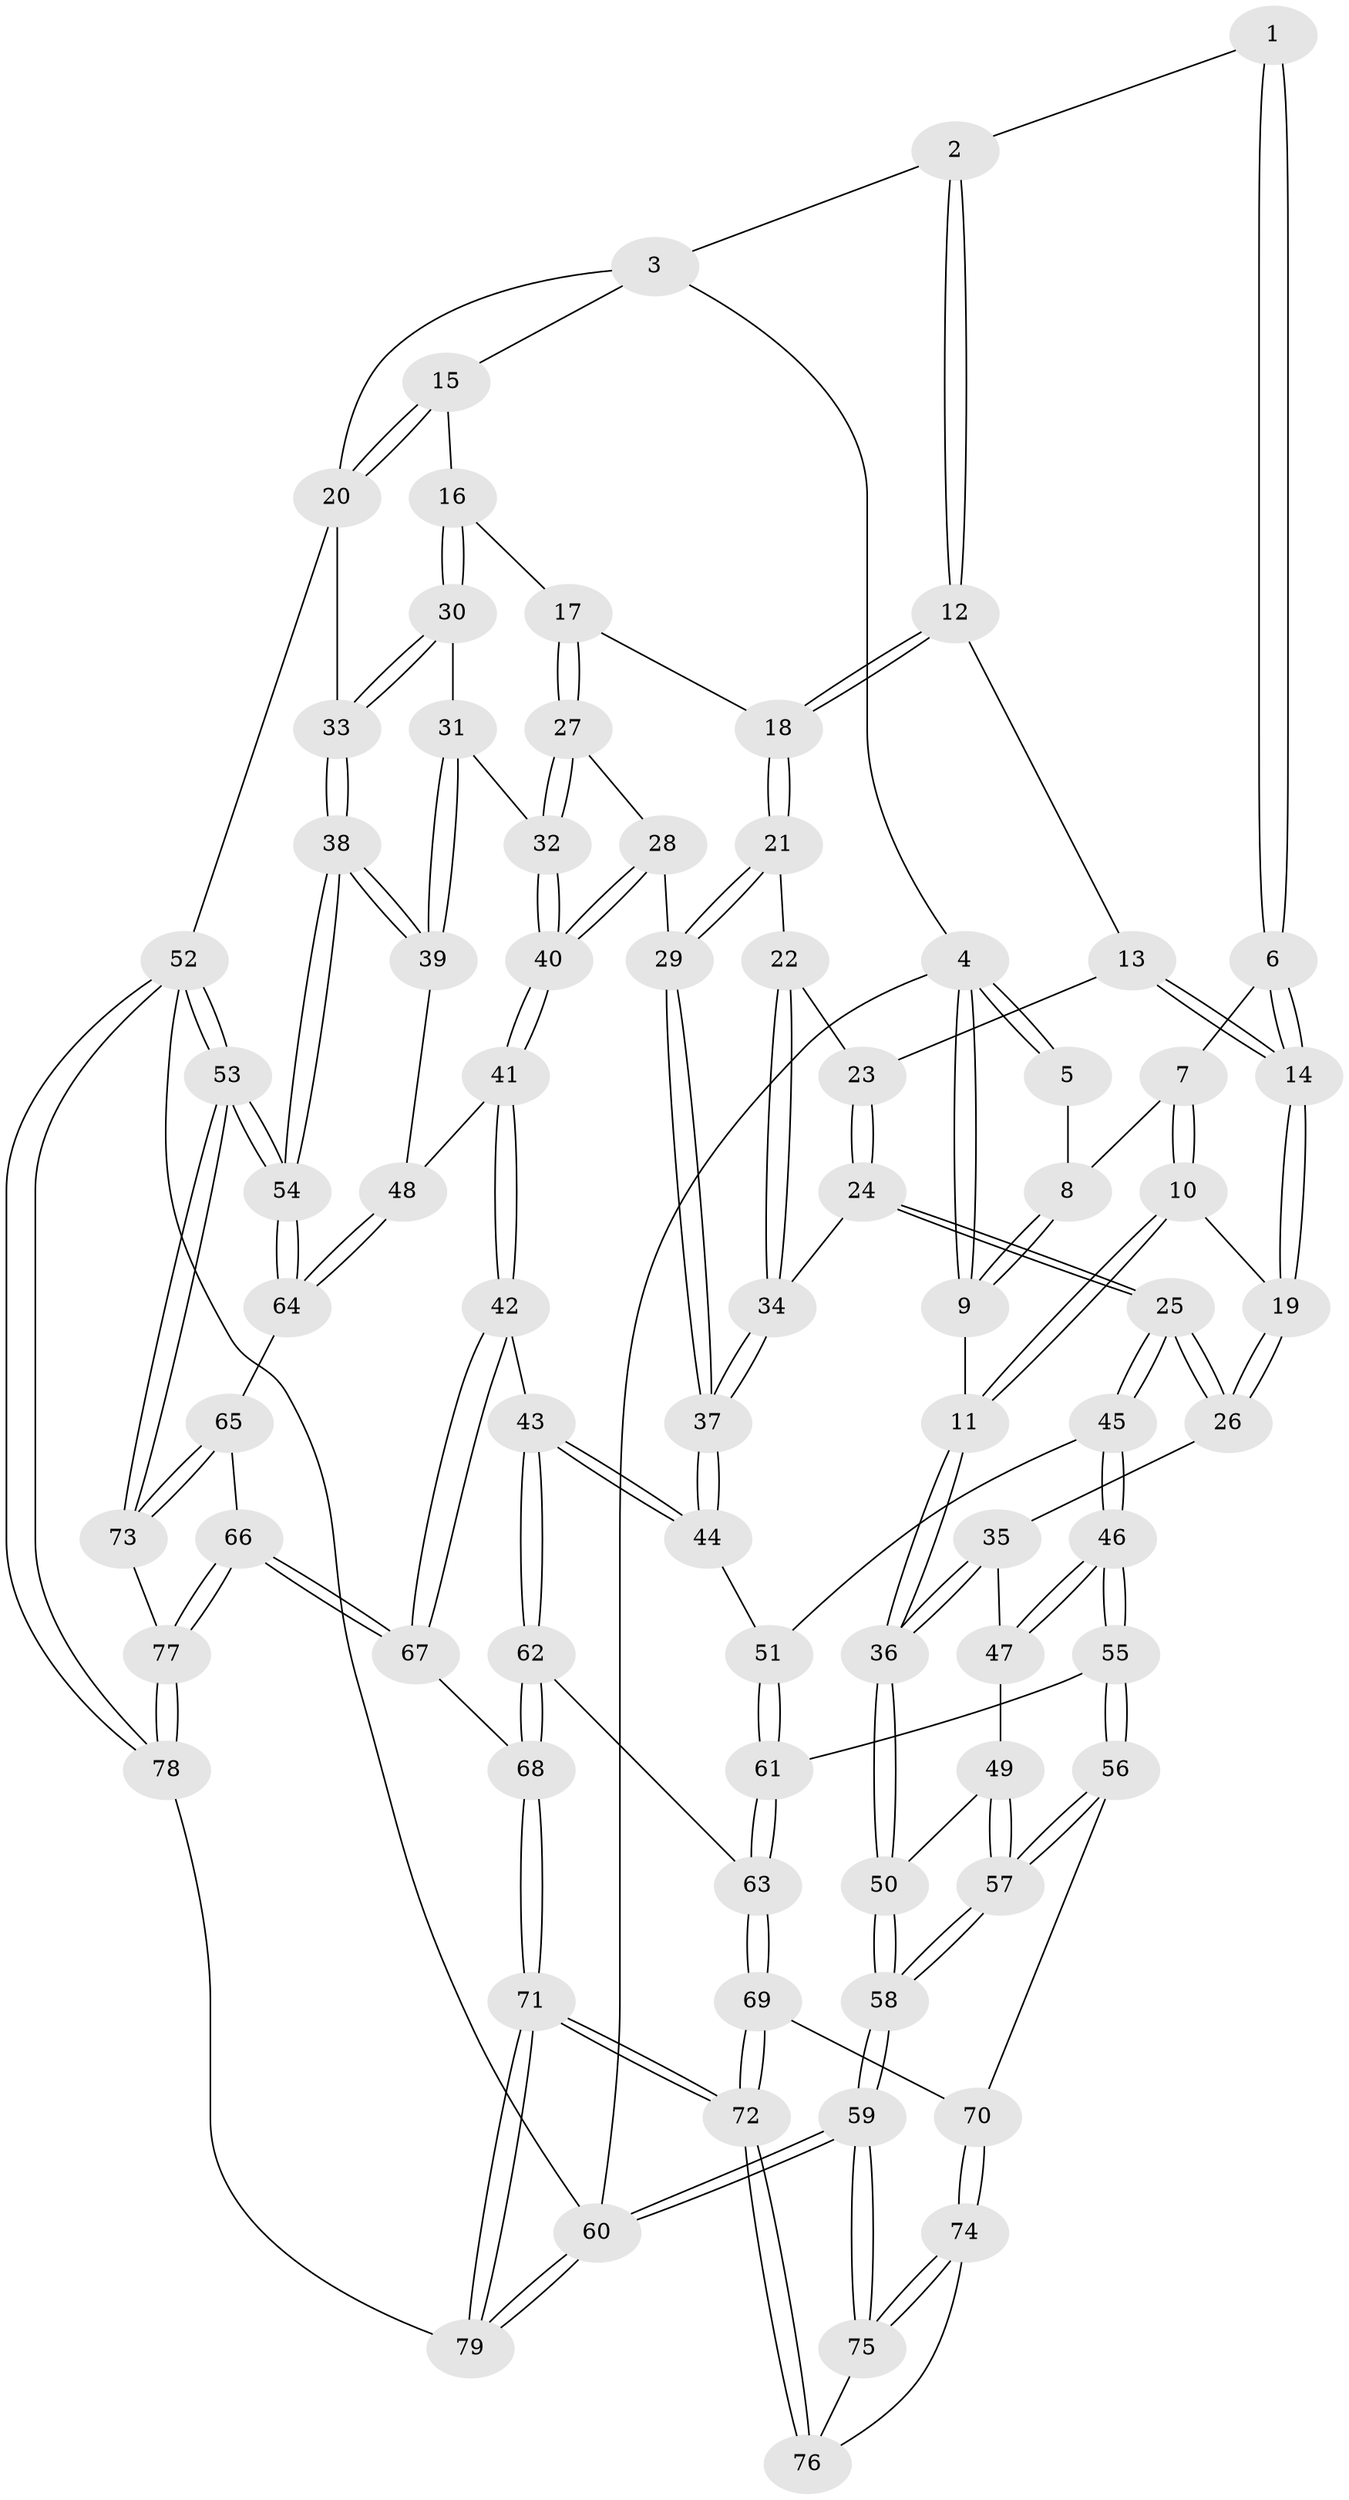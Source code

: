 // coarse degree distribution, {3: 0.1702127659574468, 4: 0.2978723404255319, 5: 0.40425531914893614, 6: 0.10638297872340426, 7: 0.02127659574468085}
// Generated by graph-tools (version 1.1) at 2025/06/03/04/25 22:06:14]
// undirected, 79 vertices, 194 edges
graph export_dot {
graph [start="1"]
  node [color=gray90,style=filled];
  1 [pos="+0.4041011189786505+0"];
  2 [pos="+0.5655622196059827+0"];
  3 [pos="+0.639002786177366+0"];
  4 [pos="+0+0"];
  5 [pos="+0.2551299904898+0"];
  6 [pos="+0.2596063143037035+0.18310442207753122"];
  7 [pos="+0.1448331913316512+0.14978714078224858"];
  8 [pos="+0.10957865802627548+0.11785079426233444"];
  9 [pos="+0+0.1759948873437655"];
  10 [pos="+0.09058500751194369+0.27092284052497834"];
  11 [pos="+0+0.3163860800732998"];
  12 [pos="+0.5320543991391482+0.07295125787479209"];
  13 [pos="+0.40500032880318027+0.2841158867550243"];
  14 [pos="+0.27140187413138583+0.2697748882548442"];
  15 [pos="+0.7959557315274745+0.10707857108966766"];
  16 [pos="+0.8193260315391878+0.2231758636819814"];
  17 [pos="+0.7197910271792957+0.29521189135438336"];
  18 [pos="+0.5884058591437837+0.3038204023887536"];
  19 [pos="+0.24593983821307613+0.3023381838753093"];
  20 [pos="+1+0.032264890514558366"];
  21 [pos="+0.5562259722200547+0.3457393470301487"];
  22 [pos="+0.42743766956908363+0.31140941669539957"];
  23 [pos="+0.41215482006622833+0.293573179260117"];
  24 [pos="+0.3015960996961369+0.4803713124073851"];
  25 [pos="+0.295206914044639+0.48203945092264333"];
  26 [pos="+0.23482278915886226+0.38446457975384835"];
  27 [pos="+0.713181556242654+0.3301356218540363"];
  28 [pos="+0.6087277344377184+0.41882832594035746"];
  29 [pos="+0.5635656216442562+0.4004597071365398"];
  30 [pos="+0.8606752948341823+0.2641688948664028"];
  31 [pos="+0.8438468905009464+0.3813514427583647"];
  32 [pos="+0.7057022594519277+0.4740288448536998"];
  33 [pos="+1+0.34643499066066247"];
  34 [pos="+0.41220988292268657+0.457633858052353"];
  35 [pos="+0.10125987735878694+0.43457456516378834"];
  36 [pos="+0+0.40762779647713393"];
  37 [pos="+0.4977972353269357+0.49965426060375173"];
  38 [pos="+1+0.5599807461300561"];
  39 [pos="+0.899635028290669+0.541006726935899"];
  40 [pos="+0.7041724900988734+0.47700846778582473"];
  41 [pos="+0.7209497109137479+0.613525364618849"];
  42 [pos="+0.7171082943805971+0.6156172943673004"];
  43 [pos="+0.6963024646092826+0.6203313243456245"];
  44 [pos="+0.4980035862556487+0.5003361983523728"];
  45 [pos="+0.278535413988391+0.5504368756066258"];
  46 [pos="+0.26170333270993945+0.5751350038870917"];
  47 [pos="+0.15360066824719468+0.5380303522883713"];
  48 [pos="+0.7451827943750664+0.6160400072492999"];
  49 [pos="+0.08881750481921709+0.5769094195949753"];
  50 [pos="+0+0.4707417081970534"];
  51 [pos="+0.45106528131426055+0.6049850902179856"];
  52 [pos="+1+1"];
  53 [pos="+1+0.8958849474814969"];
  54 [pos="+1+0.6581629889221884"];
  55 [pos="+0.2466339856373367+0.673634412197132"];
  56 [pos="+0.20133869168018986+0.7273913108458827"];
  57 [pos="+0.15825743035458875+0.7427012389215093"];
  58 [pos="+0+1"];
  59 [pos="+0+1"];
  60 [pos="+0+1"];
  61 [pos="+0.46615854210111857+0.7141488420584035"];
  62 [pos="+0.5741412460742417+0.7158906426323297"];
  63 [pos="+0.4694410560973791+0.7178817112930471"];
  64 [pos="+0.8273374918493032+0.7148580231300636"];
  65 [pos="+0.8455841714174029+0.7697201781758176"];
  66 [pos="+0.7866373190896648+0.8752674174020317"];
  67 [pos="+0.7212936584587498+0.8100690432702143"];
  68 [pos="+0.6152309244993226+0.840779096829551"];
  69 [pos="+0.4383546635254267+0.8065694091898148"];
  70 [pos="+0.284700575908587+0.8092638944597865"];
  71 [pos="+0.5599944021108718+1"];
  72 [pos="+0.46173809692423445+1"];
  73 [pos="+1+0.8613003385916391"];
  74 [pos="+0.2948870438921388+0.8611532245623177"];
  75 [pos="+0.14817201335922395+0.9607281690058698"];
  76 [pos="+0.3474652254838953+0.9431290768153923"];
  77 [pos="+0.7876977554178877+0.8882017420777815"];
  78 [pos="+0.6843466178236994+1"];
  79 [pos="+0.5609793366338411+1"];
  1 -- 2;
  1 -- 6;
  1 -- 6;
  2 -- 3;
  2 -- 12;
  2 -- 12;
  3 -- 4;
  3 -- 15;
  3 -- 20;
  4 -- 5;
  4 -- 5;
  4 -- 9;
  4 -- 9;
  4 -- 60;
  5 -- 8;
  6 -- 7;
  6 -- 14;
  6 -- 14;
  7 -- 8;
  7 -- 10;
  7 -- 10;
  8 -- 9;
  8 -- 9;
  9 -- 11;
  10 -- 11;
  10 -- 11;
  10 -- 19;
  11 -- 36;
  11 -- 36;
  12 -- 13;
  12 -- 18;
  12 -- 18;
  13 -- 14;
  13 -- 14;
  13 -- 23;
  14 -- 19;
  14 -- 19;
  15 -- 16;
  15 -- 20;
  15 -- 20;
  16 -- 17;
  16 -- 30;
  16 -- 30;
  17 -- 18;
  17 -- 27;
  17 -- 27;
  18 -- 21;
  18 -- 21;
  19 -- 26;
  19 -- 26;
  20 -- 33;
  20 -- 52;
  21 -- 22;
  21 -- 29;
  21 -- 29;
  22 -- 23;
  22 -- 34;
  22 -- 34;
  23 -- 24;
  23 -- 24;
  24 -- 25;
  24 -- 25;
  24 -- 34;
  25 -- 26;
  25 -- 26;
  25 -- 45;
  25 -- 45;
  26 -- 35;
  27 -- 28;
  27 -- 32;
  27 -- 32;
  28 -- 29;
  28 -- 40;
  28 -- 40;
  29 -- 37;
  29 -- 37;
  30 -- 31;
  30 -- 33;
  30 -- 33;
  31 -- 32;
  31 -- 39;
  31 -- 39;
  32 -- 40;
  32 -- 40;
  33 -- 38;
  33 -- 38;
  34 -- 37;
  34 -- 37;
  35 -- 36;
  35 -- 36;
  35 -- 47;
  36 -- 50;
  36 -- 50;
  37 -- 44;
  37 -- 44;
  38 -- 39;
  38 -- 39;
  38 -- 54;
  38 -- 54;
  39 -- 48;
  40 -- 41;
  40 -- 41;
  41 -- 42;
  41 -- 42;
  41 -- 48;
  42 -- 43;
  42 -- 67;
  42 -- 67;
  43 -- 44;
  43 -- 44;
  43 -- 62;
  43 -- 62;
  44 -- 51;
  45 -- 46;
  45 -- 46;
  45 -- 51;
  46 -- 47;
  46 -- 47;
  46 -- 55;
  46 -- 55;
  47 -- 49;
  48 -- 64;
  48 -- 64;
  49 -- 50;
  49 -- 57;
  49 -- 57;
  50 -- 58;
  50 -- 58;
  51 -- 61;
  51 -- 61;
  52 -- 53;
  52 -- 53;
  52 -- 78;
  52 -- 78;
  52 -- 60;
  53 -- 54;
  53 -- 54;
  53 -- 73;
  53 -- 73;
  54 -- 64;
  54 -- 64;
  55 -- 56;
  55 -- 56;
  55 -- 61;
  56 -- 57;
  56 -- 57;
  56 -- 70;
  57 -- 58;
  57 -- 58;
  58 -- 59;
  58 -- 59;
  59 -- 60;
  59 -- 60;
  59 -- 75;
  59 -- 75;
  60 -- 79;
  60 -- 79;
  61 -- 63;
  61 -- 63;
  62 -- 63;
  62 -- 68;
  62 -- 68;
  63 -- 69;
  63 -- 69;
  64 -- 65;
  65 -- 66;
  65 -- 73;
  65 -- 73;
  66 -- 67;
  66 -- 67;
  66 -- 77;
  66 -- 77;
  67 -- 68;
  68 -- 71;
  68 -- 71;
  69 -- 70;
  69 -- 72;
  69 -- 72;
  70 -- 74;
  70 -- 74;
  71 -- 72;
  71 -- 72;
  71 -- 79;
  71 -- 79;
  72 -- 76;
  72 -- 76;
  73 -- 77;
  74 -- 75;
  74 -- 75;
  74 -- 76;
  75 -- 76;
  77 -- 78;
  77 -- 78;
  78 -- 79;
}
